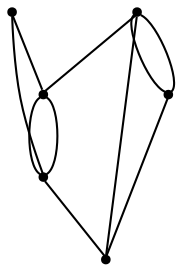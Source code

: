 graph {
  node [shape=point,comment="{\"directed\":false,\"doi\":\"10.1007/978-3-540-70904-6_3\",\"figure\":\"6 (1)\"}"]

  v0 [pos="1496.813917151163,316.9639587402344"]
  v1 [pos="1453.1807957848837,250.00152587890625"]
  v2 [pos="1448.104778343023,382.9139709472656"]
  v3 [pos="1329.3702034883722,383.93071492513025"]
  v4 [pos="1328.357594476744,253.04311116536462"]
  v5 [pos="1215.711518895349,317.980702718099"]

  v5 -- v4 [id="-2",pos="1215.711518895349,317.980702718099 1249.1990915697675,296.67383829752606 1249.1990915697675,296.67383829752606 1249.1990915697675,296.67383829752606 1328.357594476744,253.04311116536462 1328.357594476744,253.04311116536462 1328.357594476744,253.04311116536462"]
  v5 -- v3 [id="-3",pos="1215.711518895349,317.980702718099 1249.1990915697675,338.2738749186198 1249.1990915697675,338.2738749186198 1249.1990915697675,338.2738749186198 1329.3702034883722,383.93071492513025 1329.3702034883722,383.93071492513025 1329.3702034883722,383.93071492513025"]
  v4 -- v5 [id="-4",pos="1328.357594476744,253.04311116536462 1279.6464207848837,317.9779052734375 1279.6464207848837,317.9779052734375 1279.6464207848837,317.9779052734375 1215.711518895349,317.980702718099 1215.711518895349,317.980702718099 1215.711518895349,317.980702718099"]
  v4 -- v3 [id="-5",pos="1328.357594476744,253.04311116536462 1329.3702034883722,383.93071492513025 1329.3702034883722,383.93071492513025 1329.3702034883722,383.93071492513025"]
  v4 -- v1 [id="-7",pos="1328.357594476744,253.04311116536462 1453.1807957848837,250.00152587890625 1453.1807957848837,250.00152587890625 1453.1807957848837,250.00152587890625"]
  v2 -- v1 [id="-8",pos="1448.104778343023,382.9139709472656 1528.2758902616279,337.25713094075525 1528.2758902616279,337.25713094075525 1528.2758902616279,337.25713094075525 1560.748691860465,317.9779052734375 1560.748691860465,317.9779052734375 1560.748691860465,317.9779052734375 1528.2758902616279,295.6570943196615 1528.2758902616279,295.6570943196615 1528.2758902616279,295.6570943196615 1453.1807957848837,250.00152587890625 1453.1807957848837,250.00152587890625 1453.1807957848837,250.00152587890625"]
  v2 -- v3 [id="-9",pos="1448.104778343023,382.9139709472656 1329.3702034883722,383.93071492513025 1329.3702034883722,383.93071492513025 1329.3702034883722,383.93071492513025"]
  v1 -- v2 [id="-10",pos="1453.1807957848837,250.00152587890625 1448.104778343023,382.9139709472656 1448.104778343023,382.9139709472656 1448.104778343023,382.9139709472656"]
  v0 -- v1 [id="-11",pos="1496.813917151163,316.9639587402344 1453.1807957848837,250.00152587890625 1453.1807957848837,250.00152587890625 1453.1807957848837,250.00152587890625"]
  v0 -- v2 [id="-12",pos="1496.813917151163,316.9639587402344 1448.104778343023,382.9139709472656 1448.104778343023,382.9139709472656 1448.104778343023,382.9139709472656"]
}